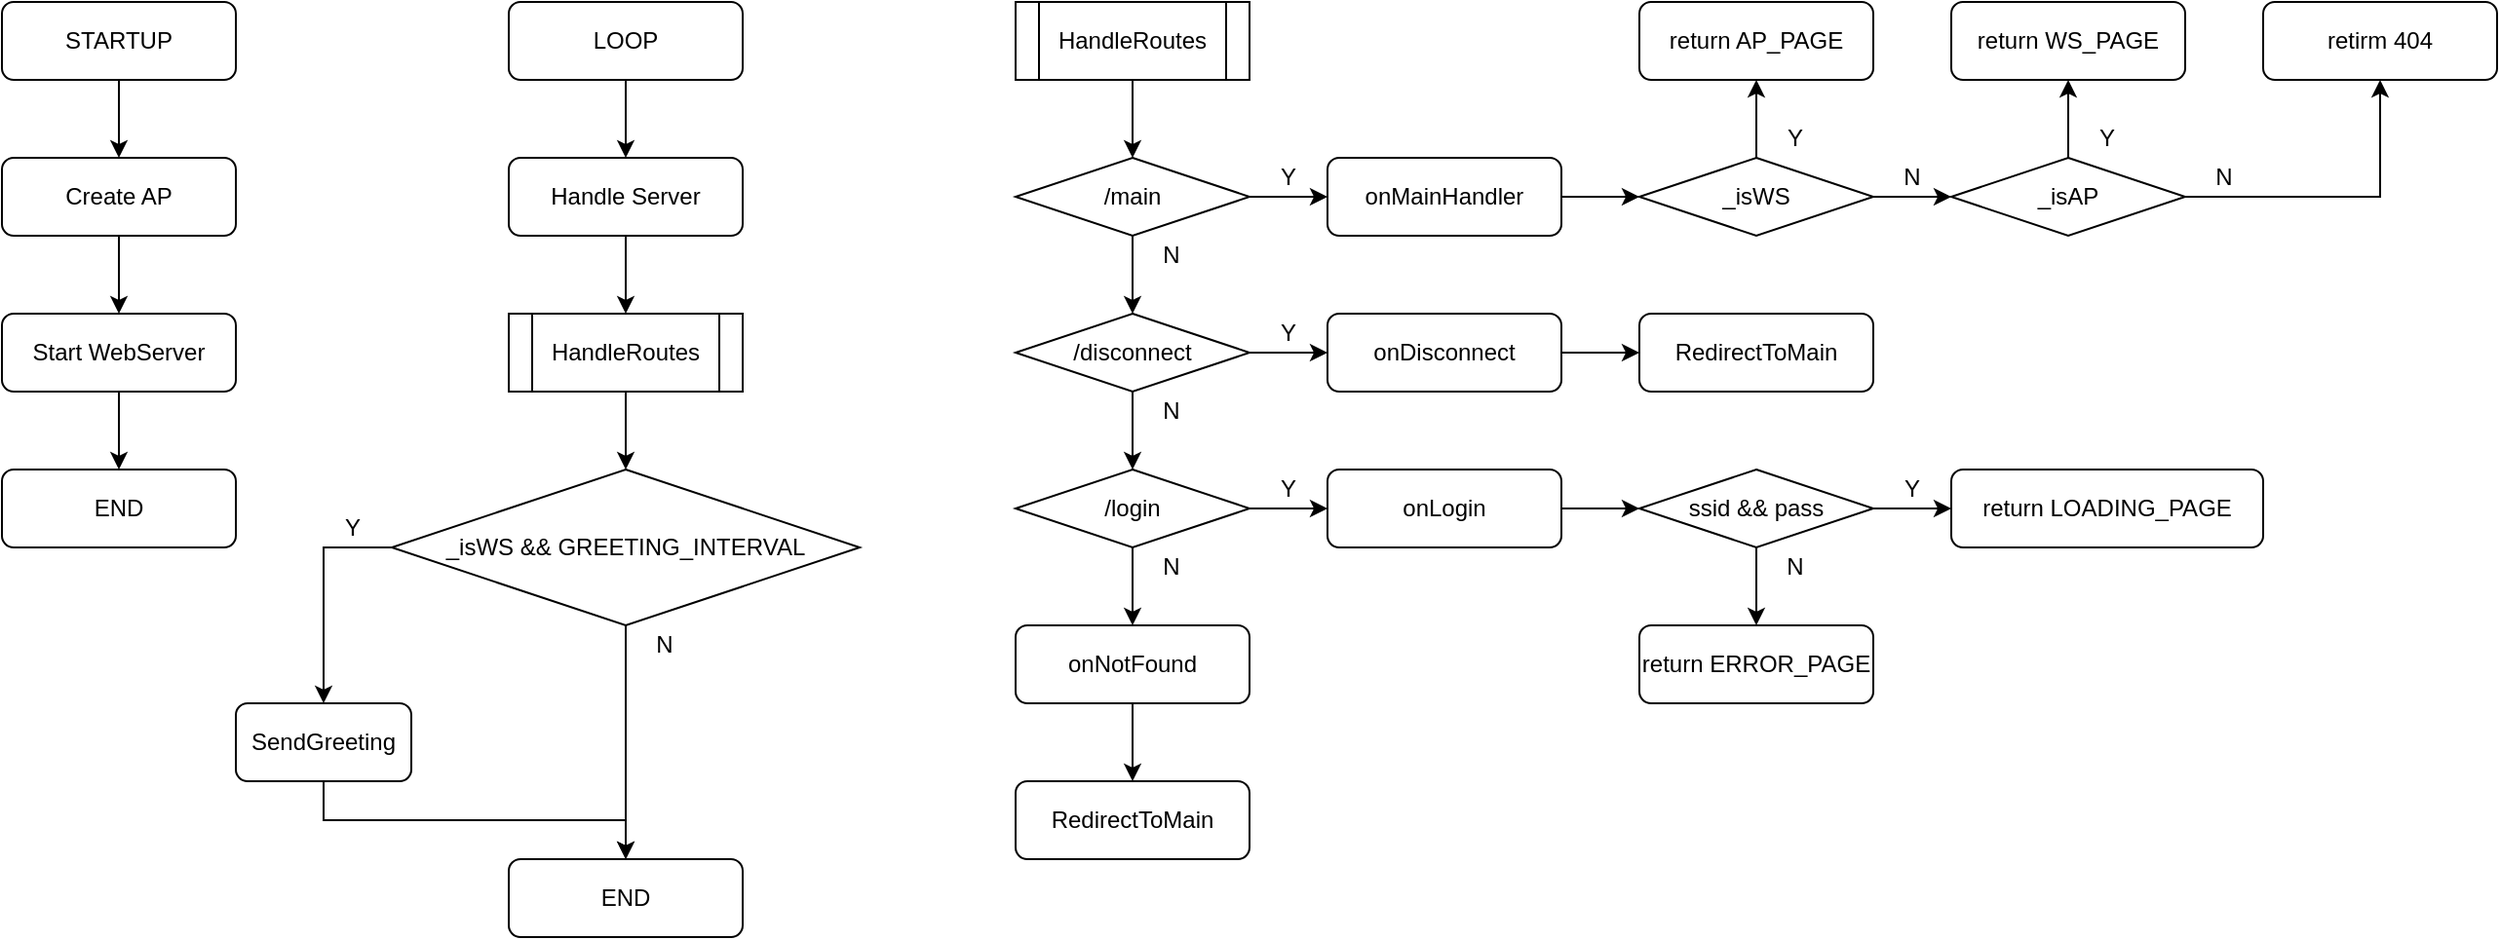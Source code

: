 <mxfile version="12.5.5" type="device"><diagram id="UuTeOZOVbNtQF-R-O3WI" name="Page-1"><mxGraphModel dx="1662" dy="794" grid="1" gridSize="10" guides="1" tooltips="1" connect="1" arrows="1" fold="1" page="1" pageScale="1" pageWidth="2339" pageHeight="3300" math="0" shadow="0"><root><mxCell id="0"/><mxCell id="1" parent="0"/><mxCell id="vG-B1WRQCk0AC4sa9nok-3" style="edgeStyle=orthogonalEdgeStyle;rounded=0;orthogonalLoop=1;jettySize=auto;html=1;exitX=0.5;exitY=1;exitDx=0;exitDy=0;entryX=0.5;entryY=0;entryDx=0;entryDy=0;" edge="1" parent="1" source="vG-B1WRQCk0AC4sa9nok-1" target="vG-B1WRQCk0AC4sa9nok-2"><mxGeometry relative="1" as="geometry"/></mxCell><mxCell id="vG-B1WRQCk0AC4sa9nok-1" value="Create AP" style="rounded=1;whiteSpace=wrap;html=1;" vertex="1" parent="1"><mxGeometry x="160" y="80" width="120" height="40" as="geometry"/></mxCell><mxCell id="vG-B1WRQCk0AC4sa9nok-9" style="edgeStyle=orthogonalEdgeStyle;rounded=0;orthogonalLoop=1;jettySize=auto;html=1;exitX=0.5;exitY=1;exitDx=0;exitDy=0;entryX=0.5;entryY=0;entryDx=0;entryDy=0;" edge="1" parent="1" source="vG-B1WRQCk0AC4sa9nok-2" target="vG-B1WRQCk0AC4sa9nok-8"><mxGeometry relative="1" as="geometry"/></mxCell><mxCell id="vG-B1WRQCk0AC4sa9nok-2" value="Start WebServer" style="rounded=1;whiteSpace=wrap;html=1;" vertex="1" parent="1"><mxGeometry x="160" y="160" width="120" height="40" as="geometry"/></mxCell><mxCell id="vG-B1WRQCk0AC4sa9nok-7" style="edgeStyle=orthogonalEdgeStyle;rounded=0;orthogonalLoop=1;jettySize=auto;html=1;exitX=0.5;exitY=1;exitDx=0;exitDy=0;entryX=0.5;entryY=0;entryDx=0;entryDy=0;" edge="1" parent="1" source="vG-B1WRQCk0AC4sa9nok-6" target="vG-B1WRQCk0AC4sa9nok-1"><mxGeometry relative="1" as="geometry"/></mxCell><mxCell id="vG-B1WRQCk0AC4sa9nok-6" value="STARTUP" style="rounded=1;whiteSpace=wrap;html=1;" vertex="1" parent="1"><mxGeometry x="160" width="120" height="40" as="geometry"/></mxCell><mxCell id="vG-B1WRQCk0AC4sa9nok-8" value="END" style="rounded=1;whiteSpace=wrap;html=1;" vertex="1" parent="1"><mxGeometry x="160" y="240" width="120" height="40" as="geometry"/></mxCell><mxCell id="vG-B1WRQCk0AC4sa9nok-12" style="edgeStyle=orthogonalEdgeStyle;rounded=0;orthogonalLoop=1;jettySize=auto;html=1;exitX=0.5;exitY=1;exitDx=0;exitDy=0;entryX=0.5;entryY=0;entryDx=0;entryDy=0;" edge="1" parent="1" source="vG-B1WRQCk0AC4sa9nok-10" target="vG-B1WRQCk0AC4sa9nok-11"><mxGeometry relative="1" as="geometry"/></mxCell><mxCell id="vG-B1WRQCk0AC4sa9nok-10" value="LOOP" style="rounded=1;whiteSpace=wrap;html=1;" vertex="1" parent="1"><mxGeometry x="420" width="120" height="40" as="geometry"/></mxCell><mxCell id="vG-B1WRQCk0AC4sa9nok-15" style="edgeStyle=orthogonalEdgeStyle;rounded=0;orthogonalLoop=1;jettySize=auto;html=1;exitX=0.5;exitY=1;exitDx=0;exitDy=0;entryX=0.5;entryY=0;entryDx=0;entryDy=0;" edge="1" parent="1" source="vG-B1WRQCk0AC4sa9nok-11" target="vG-B1WRQCk0AC4sa9nok-14"><mxGeometry relative="1" as="geometry"/></mxCell><mxCell id="vG-B1WRQCk0AC4sa9nok-11" value="Handle Server" style="rounded=1;whiteSpace=wrap;html=1;" vertex="1" parent="1"><mxGeometry x="420" y="80" width="120" height="40" as="geometry"/></mxCell><mxCell id="vG-B1WRQCk0AC4sa9nok-65" style="edgeStyle=orthogonalEdgeStyle;rounded=0;orthogonalLoop=1;jettySize=auto;html=1;exitX=0.5;exitY=1;exitDx=0;exitDy=0;entryX=0.5;entryY=0;entryDx=0;entryDy=0;" edge="1" parent="1" source="vG-B1WRQCk0AC4sa9nok-14" target="vG-B1WRQCk0AC4sa9nok-64"><mxGeometry relative="1" as="geometry"/></mxCell><mxCell id="vG-B1WRQCk0AC4sa9nok-14" value="HandleRoutes" style="shape=process;whiteSpace=wrap;html=1;backgroundOutline=1;" vertex="1" parent="1"><mxGeometry x="420" y="160" width="120" height="40" as="geometry"/></mxCell><mxCell id="vG-B1WRQCk0AC4sa9nok-23" style="edgeStyle=orthogonalEdgeStyle;rounded=0;orthogonalLoop=1;jettySize=auto;html=1;exitX=0.5;exitY=1;exitDx=0;exitDy=0;entryX=0.5;entryY=0;entryDx=0;entryDy=0;" edge="1" parent="1" source="vG-B1WRQCk0AC4sa9nok-16" target="vG-B1WRQCk0AC4sa9nok-17"><mxGeometry relative="1" as="geometry"/></mxCell><mxCell id="vG-B1WRQCk0AC4sa9nok-16" value="HandleRoutes" style="shape=process;whiteSpace=wrap;html=1;backgroundOutline=1;" vertex="1" parent="1"><mxGeometry x="680" width="120" height="40" as="geometry"/></mxCell><mxCell id="vG-B1WRQCk0AC4sa9nok-24" style="edgeStyle=orthogonalEdgeStyle;rounded=0;orthogonalLoop=1;jettySize=auto;html=1;exitX=1;exitY=0.5;exitDx=0;exitDy=0;entryX=0;entryY=0.5;entryDx=0;entryDy=0;" edge="1" parent="1" source="vG-B1WRQCk0AC4sa9nok-17" target="vG-B1WRQCk0AC4sa9nok-20"><mxGeometry relative="1" as="geometry"/></mxCell><mxCell id="vG-B1WRQCk0AC4sa9nok-25" style="edgeStyle=orthogonalEdgeStyle;rounded=0;orthogonalLoop=1;jettySize=auto;html=1;exitX=0.5;exitY=1;exitDx=0;exitDy=0;entryX=0.5;entryY=0;entryDx=0;entryDy=0;" edge="1" parent="1" source="vG-B1WRQCk0AC4sa9nok-17" target="vG-B1WRQCk0AC4sa9nok-18"><mxGeometry relative="1" as="geometry"/></mxCell><mxCell id="vG-B1WRQCk0AC4sa9nok-17" value="/main" style="rhombus;whiteSpace=wrap;html=1;" vertex="1" parent="1"><mxGeometry x="680" y="80" width="120" height="40" as="geometry"/></mxCell><mxCell id="vG-B1WRQCk0AC4sa9nok-26" style="edgeStyle=orthogonalEdgeStyle;rounded=0;orthogonalLoop=1;jettySize=auto;html=1;exitX=1;exitY=0.5;exitDx=0;exitDy=0;entryX=0;entryY=0.5;entryDx=0;entryDy=0;" edge="1" parent="1" source="vG-B1WRQCk0AC4sa9nok-18" target="vG-B1WRQCk0AC4sa9nok-21"><mxGeometry relative="1" as="geometry"/></mxCell><mxCell id="vG-B1WRQCk0AC4sa9nok-27" style="edgeStyle=orthogonalEdgeStyle;rounded=0;orthogonalLoop=1;jettySize=auto;html=1;exitX=0.5;exitY=1;exitDx=0;exitDy=0;entryX=0.5;entryY=0;entryDx=0;entryDy=0;" edge="1" parent="1" source="vG-B1WRQCk0AC4sa9nok-18" target="vG-B1WRQCk0AC4sa9nok-19"><mxGeometry relative="1" as="geometry"/></mxCell><mxCell id="vG-B1WRQCk0AC4sa9nok-18" value="/disconnect" style="rhombus;whiteSpace=wrap;html=1;" vertex="1" parent="1"><mxGeometry x="680" y="160" width="120" height="40" as="geometry"/></mxCell><mxCell id="vG-B1WRQCk0AC4sa9nok-28" style="edgeStyle=orthogonalEdgeStyle;rounded=0;orthogonalLoop=1;jettySize=auto;html=1;exitX=1;exitY=0.5;exitDx=0;exitDy=0;entryX=0;entryY=0.5;entryDx=0;entryDy=0;" edge="1" parent="1" source="vG-B1WRQCk0AC4sa9nok-19" target="vG-B1WRQCk0AC4sa9nok-22"><mxGeometry relative="1" as="geometry"/></mxCell><mxCell id="vG-B1WRQCk0AC4sa9nok-30" style="edgeStyle=orthogonalEdgeStyle;rounded=0;orthogonalLoop=1;jettySize=auto;html=1;exitX=0.5;exitY=1;exitDx=0;exitDy=0;entryX=0.5;entryY=0;entryDx=0;entryDy=0;" edge="1" parent="1" source="vG-B1WRQCk0AC4sa9nok-19" target="vG-B1WRQCk0AC4sa9nok-29"><mxGeometry relative="1" as="geometry"/></mxCell><mxCell id="vG-B1WRQCk0AC4sa9nok-19" value="/login" style="rhombus;whiteSpace=wrap;html=1;" vertex="1" parent="1"><mxGeometry x="680" y="240" width="120" height="40" as="geometry"/></mxCell><mxCell id="vG-B1WRQCk0AC4sa9nok-32" style="edgeStyle=orthogonalEdgeStyle;rounded=0;orthogonalLoop=1;jettySize=auto;html=1;exitX=1;exitY=0.5;exitDx=0;exitDy=0;entryX=0;entryY=0.5;entryDx=0;entryDy=0;" edge="1" parent="1" source="vG-B1WRQCk0AC4sa9nok-20" target="vG-B1WRQCk0AC4sa9nok-31"><mxGeometry relative="1" as="geometry"/></mxCell><mxCell id="vG-B1WRQCk0AC4sa9nok-20" value="onMainHandler" style="rounded=1;whiteSpace=wrap;html=1;" vertex="1" parent="1"><mxGeometry x="840" y="80" width="120" height="40" as="geometry"/></mxCell><mxCell id="vG-B1WRQCk0AC4sa9nok-52" style="edgeStyle=orthogonalEdgeStyle;rounded=0;orthogonalLoop=1;jettySize=auto;html=1;exitX=1;exitY=0.5;exitDx=0;exitDy=0;entryX=0;entryY=0.5;entryDx=0;entryDy=0;" edge="1" parent="1" source="vG-B1WRQCk0AC4sa9nok-21" target="vG-B1WRQCk0AC4sa9nok-51"><mxGeometry relative="1" as="geometry"/></mxCell><mxCell id="vG-B1WRQCk0AC4sa9nok-21" value="onDisconnect" style="rounded=1;whiteSpace=wrap;html=1;" vertex="1" parent="1"><mxGeometry x="840" y="160" width="120" height="40" as="geometry"/></mxCell><mxCell id="vG-B1WRQCk0AC4sa9nok-55" style="edgeStyle=orthogonalEdgeStyle;rounded=0;orthogonalLoop=1;jettySize=auto;html=1;exitX=1;exitY=0.5;exitDx=0;exitDy=0;entryX=0;entryY=0.5;entryDx=0;entryDy=0;" edge="1" parent="1" source="vG-B1WRQCk0AC4sa9nok-22" target="vG-B1WRQCk0AC4sa9nok-54"><mxGeometry relative="1" as="geometry"/></mxCell><mxCell id="vG-B1WRQCk0AC4sa9nok-22" value="onLogin" style="rounded=1;whiteSpace=wrap;html=1;" vertex="1" parent="1"><mxGeometry x="840" y="240" width="120" height="40" as="geometry"/></mxCell><mxCell id="vG-B1WRQCk0AC4sa9nok-63" style="edgeStyle=orthogonalEdgeStyle;rounded=0;orthogonalLoop=1;jettySize=auto;html=1;exitX=0.5;exitY=1;exitDx=0;exitDy=0;entryX=0.5;entryY=0;entryDx=0;entryDy=0;" edge="1" parent="1" source="vG-B1WRQCk0AC4sa9nok-29" target="vG-B1WRQCk0AC4sa9nok-62"><mxGeometry relative="1" as="geometry"/></mxCell><mxCell id="vG-B1WRQCk0AC4sa9nok-29" value="onNotFound" style="rounded=1;whiteSpace=wrap;html=1;" vertex="1" parent="1"><mxGeometry x="680" y="320" width="120" height="40" as="geometry"/></mxCell><mxCell id="vG-B1WRQCk0AC4sa9nok-34" style="edgeStyle=orthogonalEdgeStyle;rounded=0;orthogonalLoop=1;jettySize=auto;html=1;exitX=0.5;exitY=0;exitDx=0;exitDy=0;entryX=0.5;entryY=1;entryDx=0;entryDy=0;" edge="1" parent="1" source="vG-B1WRQCk0AC4sa9nok-31" target="vG-B1WRQCk0AC4sa9nok-33"><mxGeometry relative="1" as="geometry"/></mxCell><mxCell id="vG-B1WRQCk0AC4sa9nok-38" style="edgeStyle=orthogonalEdgeStyle;rounded=0;orthogonalLoop=1;jettySize=auto;html=1;exitX=1;exitY=0.5;exitDx=0;exitDy=0;entryX=0;entryY=0.5;entryDx=0;entryDy=0;" edge="1" parent="1" source="vG-B1WRQCk0AC4sa9nok-31" target="vG-B1WRQCk0AC4sa9nok-37"><mxGeometry relative="1" as="geometry"/></mxCell><mxCell id="vG-B1WRQCk0AC4sa9nok-31" value="_isWS" style="rhombus;whiteSpace=wrap;html=1;" vertex="1" parent="1"><mxGeometry x="1000" y="80" width="120" height="40" as="geometry"/></mxCell><mxCell id="vG-B1WRQCk0AC4sa9nok-33" value="return AP_PAGE" style="rounded=1;whiteSpace=wrap;html=1;" vertex="1" parent="1"><mxGeometry x="1000" width="120" height="40" as="geometry"/></mxCell><mxCell id="vG-B1WRQCk0AC4sa9nok-35" value="return WS_PAGE" style="rounded=1;whiteSpace=wrap;html=1;" vertex="1" parent="1"><mxGeometry x="1160" width="120" height="40" as="geometry"/></mxCell><mxCell id="vG-B1WRQCk0AC4sa9nok-36" value="retirm 404" style="rounded=1;whiteSpace=wrap;html=1;" vertex="1" parent="1"><mxGeometry x="1320" width="120" height="40" as="geometry"/></mxCell><mxCell id="vG-B1WRQCk0AC4sa9nok-39" style="edgeStyle=orthogonalEdgeStyle;rounded=0;orthogonalLoop=1;jettySize=auto;html=1;exitX=0.5;exitY=0;exitDx=0;exitDy=0;entryX=0.5;entryY=1;entryDx=0;entryDy=0;" edge="1" parent="1" source="vG-B1WRQCk0AC4sa9nok-37" target="vG-B1WRQCk0AC4sa9nok-35"><mxGeometry relative="1" as="geometry"/></mxCell><mxCell id="vG-B1WRQCk0AC4sa9nok-40" style="edgeStyle=orthogonalEdgeStyle;rounded=0;orthogonalLoop=1;jettySize=auto;html=1;exitX=1;exitY=0.5;exitDx=0;exitDy=0;entryX=0.5;entryY=1;entryDx=0;entryDy=0;" edge="1" parent="1" source="vG-B1WRQCk0AC4sa9nok-37" target="vG-B1WRQCk0AC4sa9nok-36"><mxGeometry relative="1" as="geometry"/></mxCell><mxCell id="vG-B1WRQCk0AC4sa9nok-37" value="_isAP" style="rhombus;whiteSpace=wrap;html=1;" vertex="1" parent="1"><mxGeometry x="1160" y="80" width="120" height="40" as="geometry"/></mxCell><mxCell id="vG-B1WRQCk0AC4sa9nok-41" value="Y" style="text;html=1;strokeColor=none;fillColor=none;align=center;verticalAlign=middle;whiteSpace=wrap;rounded=0;" vertex="1" parent="1"><mxGeometry x="800" y="80" width="40" height="20" as="geometry"/></mxCell><mxCell id="vG-B1WRQCk0AC4sa9nok-42" value="Y" style="text;html=1;strokeColor=none;fillColor=none;align=center;verticalAlign=middle;whiteSpace=wrap;rounded=0;" vertex="1" parent="1"><mxGeometry x="800" y="160" width="40" height="20" as="geometry"/></mxCell><mxCell id="vG-B1WRQCk0AC4sa9nok-43" value="Y" style="text;html=1;strokeColor=none;fillColor=none;align=center;verticalAlign=middle;whiteSpace=wrap;rounded=0;" vertex="1" parent="1"><mxGeometry x="800" y="240" width="40" height="20" as="geometry"/></mxCell><mxCell id="vG-B1WRQCk0AC4sa9nok-44" value="Y" style="text;html=1;strokeColor=none;fillColor=none;align=center;verticalAlign=middle;whiteSpace=wrap;rounded=0;" vertex="1" parent="1"><mxGeometry x="1060" y="60" width="40" height="20" as="geometry"/></mxCell><mxCell id="vG-B1WRQCk0AC4sa9nok-45" value="Y" style="text;html=1;strokeColor=none;fillColor=none;align=center;verticalAlign=middle;whiteSpace=wrap;rounded=0;" vertex="1" parent="1"><mxGeometry x="1220" y="60" width="40" height="20" as="geometry"/></mxCell><mxCell id="vG-B1WRQCk0AC4sa9nok-46" value="N" style="text;html=1;strokeColor=none;fillColor=none;align=center;verticalAlign=middle;whiteSpace=wrap;rounded=0;" vertex="1" parent="1"><mxGeometry x="740" y="120" width="40" height="20" as="geometry"/></mxCell><mxCell id="vG-B1WRQCk0AC4sa9nok-47" value="N" style="text;html=1;strokeColor=none;fillColor=none;align=center;verticalAlign=middle;whiteSpace=wrap;rounded=0;" vertex="1" parent="1"><mxGeometry x="740" y="200" width="40" height="20" as="geometry"/></mxCell><mxCell id="vG-B1WRQCk0AC4sa9nok-48" value="N" style="text;html=1;strokeColor=none;fillColor=none;align=center;verticalAlign=middle;whiteSpace=wrap;rounded=0;" vertex="1" parent="1"><mxGeometry x="740" y="280" width="40" height="20" as="geometry"/></mxCell><mxCell id="vG-B1WRQCk0AC4sa9nok-49" value="N" style="text;html=1;strokeColor=none;fillColor=none;align=center;verticalAlign=middle;whiteSpace=wrap;rounded=0;" vertex="1" parent="1"><mxGeometry x="1120" y="80" width="40" height="20" as="geometry"/></mxCell><mxCell id="vG-B1WRQCk0AC4sa9nok-50" value="N" style="text;html=1;strokeColor=none;fillColor=none;align=center;verticalAlign=middle;whiteSpace=wrap;rounded=0;" vertex="1" parent="1"><mxGeometry x="1280" y="80" width="40" height="20" as="geometry"/></mxCell><mxCell id="vG-B1WRQCk0AC4sa9nok-51" value="RedirectToMain" style="rounded=1;whiteSpace=wrap;html=1;" vertex="1" parent="1"><mxGeometry x="1000" y="160" width="120" height="40" as="geometry"/></mxCell><mxCell id="vG-B1WRQCk0AC4sa9nok-58" style="edgeStyle=orthogonalEdgeStyle;rounded=0;orthogonalLoop=1;jettySize=auto;html=1;exitX=0.5;exitY=1;exitDx=0;exitDy=0;entryX=0.5;entryY=0;entryDx=0;entryDy=0;" edge="1" parent="1" source="vG-B1WRQCk0AC4sa9nok-54" target="vG-B1WRQCk0AC4sa9nok-57"><mxGeometry relative="1" as="geometry"/></mxCell><mxCell id="vG-B1WRQCk0AC4sa9nok-59" style="edgeStyle=orthogonalEdgeStyle;rounded=0;orthogonalLoop=1;jettySize=auto;html=1;exitX=1;exitY=0.5;exitDx=0;exitDy=0;entryX=0;entryY=0.5;entryDx=0;entryDy=0;" edge="1" parent="1" source="vG-B1WRQCk0AC4sa9nok-54" target="vG-B1WRQCk0AC4sa9nok-56"><mxGeometry relative="1" as="geometry"/></mxCell><mxCell id="vG-B1WRQCk0AC4sa9nok-54" value="ssid &amp;amp;&amp;amp; pass" style="rhombus;whiteSpace=wrap;html=1;" vertex="1" parent="1"><mxGeometry x="1000" y="240" width="120" height="40" as="geometry"/></mxCell><mxCell id="vG-B1WRQCk0AC4sa9nok-56" value="return LOADING_PAGE" style="rounded=1;whiteSpace=wrap;html=1;" vertex="1" parent="1"><mxGeometry x="1160" y="240" width="160" height="40" as="geometry"/></mxCell><mxCell id="vG-B1WRQCk0AC4sa9nok-57" value="return ERROR_PAGE" style="rounded=1;whiteSpace=wrap;html=1;" vertex="1" parent="1"><mxGeometry x="1000" y="320" width="120" height="40" as="geometry"/></mxCell><mxCell id="vG-B1WRQCk0AC4sa9nok-60" value="N" style="text;html=1;strokeColor=none;fillColor=none;align=center;verticalAlign=middle;whiteSpace=wrap;rounded=0;" vertex="1" parent="1"><mxGeometry x="1060" y="280" width="40" height="20" as="geometry"/></mxCell><mxCell id="vG-B1WRQCk0AC4sa9nok-61" value="Y" style="text;html=1;strokeColor=none;fillColor=none;align=center;verticalAlign=middle;whiteSpace=wrap;rounded=0;" vertex="1" parent="1"><mxGeometry x="1120" y="240" width="40" height="20" as="geometry"/></mxCell><mxCell id="vG-B1WRQCk0AC4sa9nok-62" value="RedirectToMain" style="rounded=1;whiteSpace=wrap;html=1;" vertex="1" parent="1"><mxGeometry x="680" y="400" width="120" height="40" as="geometry"/></mxCell><mxCell id="vG-B1WRQCk0AC4sa9nok-67" style="edgeStyle=orthogonalEdgeStyle;rounded=0;orthogonalLoop=1;jettySize=auto;html=1;exitX=0.5;exitY=1;exitDx=0;exitDy=0;entryX=0.5;entryY=0;entryDx=0;entryDy=0;" edge="1" parent="1" source="vG-B1WRQCk0AC4sa9nok-64" target="vG-B1WRQCk0AC4sa9nok-66"><mxGeometry relative="1" as="geometry"/></mxCell><mxCell id="vG-B1WRQCk0AC4sa9nok-69" style="edgeStyle=orthogonalEdgeStyle;rounded=0;orthogonalLoop=1;jettySize=auto;html=1;exitX=0;exitY=0.5;exitDx=0;exitDy=0;entryX=0.5;entryY=0;entryDx=0;entryDy=0;" edge="1" parent="1" source="vG-B1WRQCk0AC4sa9nok-64" target="vG-B1WRQCk0AC4sa9nok-68"><mxGeometry relative="1" as="geometry"/></mxCell><mxCell id="vG-B1WRQCk0AC4sa9nok-64" value="_isWS &amp;amp;&amp;amp;&amp;nbsp;GREETING_INTERVAL" style="rhombus;whiteSpace=wrap;html=1;" vertex="1" parent="1"><mxGeometry x="360" y="240" width="240" height="80" as="geometry"/></mxCell><mxCell id="vG-B1WRQCk0AC4sa9nok-66" value="END" style="rounded=1;whiteSpace=wrap;html=1;" vertex="1" parent="1"><mxGeometry x="420" y="440" width="120" height="40" as="geometry"/></mxCell><mxCell id="vG-B1WRQCk0AC4sa9nok-70" style="edgeStyle=orthogonalEdgeStyle;rounded=0;orthogonalLoop=1;jettySize=auto;html=1;exitX=0.5;exitY=1;exitDx=0;exitDy=0;entryX=0.5;entryY=0;entryDx=0;entryDy=0;" edge="1" parent="1" source="vG-B1WRQCk0AC4sa9nok-68" target="vG-B1WRQCk0AC4sa9nok-66"><mxGeometry relative="1" as="geometry"/></mxCell><mxCell id="vG-B1WRQCk0AC4sa9nok-68" value="SendGreeting" style="rounded=1;whiteSpace=wrap;html=1;" vertex="1" parent="1"><mxGeometry x="280" y="360" width="90" height="40" as="geometry"/></mxCell><mxCell id="vG-B1WRQCk0AC4sa9nok-71" value="N" style="text;html=1;strokeColor=none;fillColor=none;align=center;verticalAlign=middle;whiteSpace=wrap;rounded=0;" vertex="1" parent="1"><mxGeometry x="480" y="320" width="40" height="20" as="geometry"/></mxCell><mxCell id="vG-B1WRQCk0AC4sa9nok-72" value="Y" style="text;html=1;strokeColor=none;fillColor=none;align=center;verticalAlign=middle;whiteSpace=wrap;rounded=0;" vertex="1" parent="1"><mxGeometry x="320" y="260" width="40" height="20" as="geometry"/></mxCell></root></mxGraphModel></diagram></mxfile>